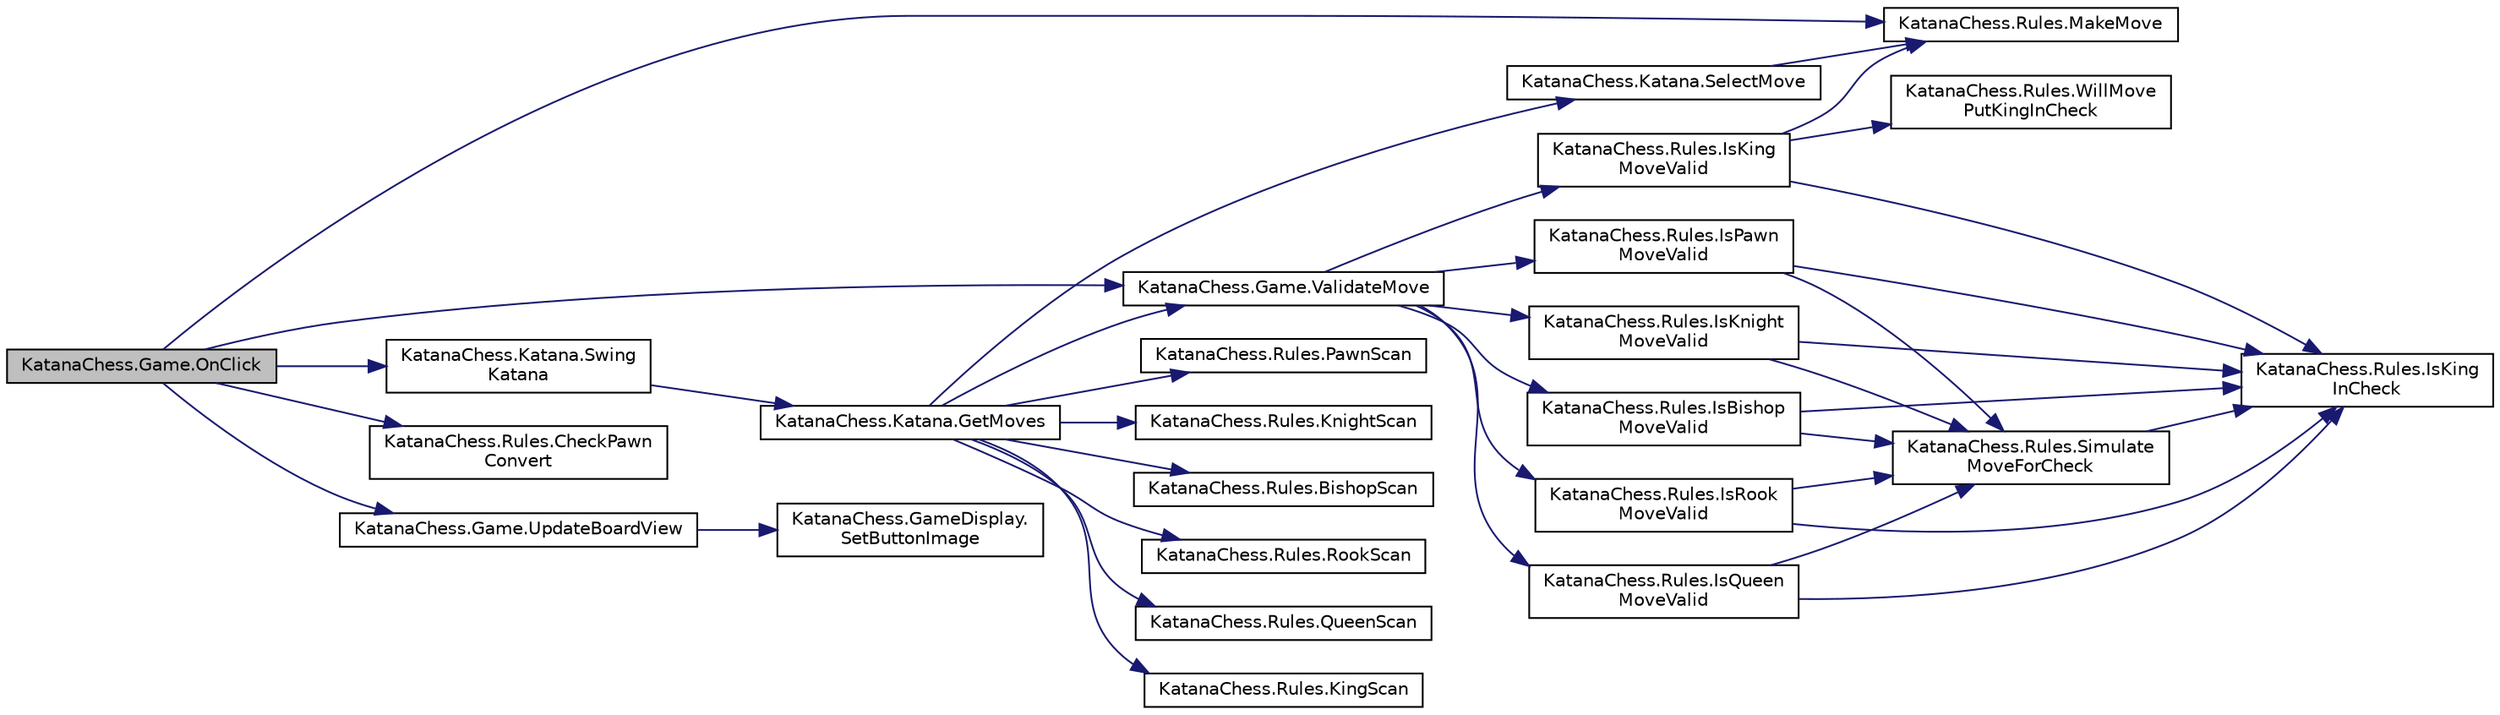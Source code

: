 digraph "KatanaChess.Game.OnClick"
{
  edge [fontname="Helvetica",fontsize="10",labelfontname="Helvetica",labelfontsize="10"];
  node [fontname="Helvetica",fontsize="10",shape=record];
  rankdir="LR";
  Node1 [label="KatanaChess.Game.OnClick",height=0.2,width=0.4,color="black", fillcolor="grey75", style="filled", fontcolor="black"];
  Node1 -> Node2 [color="midnightblue",fontsize="10",style="solid",fontname="Helvetica"];
  Node2 [label="KatanaChess.Game.ValidateMove",height=0.2,width=0.4,color="black", fillcolor="white", style="filled",URL="$class_katana_chess_1_1_game.html#a76ef6416a84152c22552f276888d6b0f"];
  Node2 -> Node3 [color="midnightblue",fontsize="10",style="solid",fontname="Helvetica"];
  Node3 [label="KatanaChess.Rules.IsPawn\lMoveValid",height=0.2,width=0.4,color="black", fillcolor="white", style="filled",URL="$class_katana_chess_1_1_rules.html#aaaaf3b80388d9215c70851859402d7f8"];
  Node3 -> Node4 [color="midnightblue",fontsize="10",style="solid",fontname="Helvetica"];
  Node4 [label="KatanaChess.Rules.IsKing\lInCheck",height=0.2,width=0.4,color="black", fillcolor="white", style="filled",URL="$class_katana_chess_1_1_rules.html#a33d5fb5e51ce6a9523e0cf00ba09fc01"];
  Node3 -> Node5 [color="midnightblue",fontsize="10",style="solid",fontname="Helvetica"];
  Node5 [label="KatanaChess.Rules.Simulate\lMoveForCheck",height=0.2,width=0.4,color="black", fillcolor="white", style="filled",URL="$class_katana_chess_1_1_rules.html#af7d04f68eb52a201e7471a2f5ab65e80"];
  Node5 -> Node4 [color="midnightblue",fontsize="10",style="solid",fontname="Helvetica"];
  Node2 -> Node6 [color="midnightblue",fontsize="10",style="solid",fontname="Helvetica"];
  Node6 [label="KatanaChess.Rules.IsKnight\lMoveValid",height=0.2,width=0.4,color="black", fillcolor="white", style="filled",URL="$class_katana_chess_1_1_rules.html#ad10c45d66335b0e78dd7f3d818cb0416"];
  Node6 -> Node4 [color="midnightblue",fontsize="10",style="solid",fontname="Helvetica"];
  Node6 -> Node5 [color="midnightblue",fontsize="10",style="solid",fontname="Helvetica"];
  Node2 -> Node7 [color="midnightblue",fontsize="10",style="solid",fontname="Helvetica"];
  Node7 [label="KatanaChess.Rules.IsBishop\lMoveValid",height=0.2,width=0.4,color="black", fillcolor="white", style="filled",URL="$class_katana_chess_1_1_rules.html#a7d955eb6c21100fc020f6f3375dc8285"];
  Node7 -> Node4 [color="midnightblue",fontsize="10",style="solid",fontname="Helvetica"];
  Node7 -> Node5 [color="midnightblue",fontsize="10",style="solid",fontname="Helvetica"];
  Node2 -> Node8 [color="midnightblue",fontsize="10",style="solid",fontname="Helvetica"];
  Node8 [label="KatanaChess.Rules.IsRook\lMoveValid",height=0.2,width=0.4,color="black", fillcolor="white", style="filled",URL="$class_katana_chess_1_1_rules.html#a569d1a0ef53473f013a49f745abfe2b6"];
  Node8 -> Node4 [color="midnightblue",fontsize="10",style="solid",fontname="Helvetica"];
  Node8 -> Node5 [color="midnightblue",fontsize="10",style="solid",fontname="Helvetica"];
  Node2 -> Node9 [color="midnightblue",fontsize="10",style="solid",fontname="Helvetica"];
  Node9 [label="KatanaChess.Rules.IsQueen\lMoveValid",height=0.2,width=0.4,color="black", fillcolor="white", style="filled",URL="$class_katana_chess_1_1_rules.html#a10d4db56c6074f6e5f19eab80b4c6d13"];
  Node9 -> Node4 [color="midnightblue",fontsize="10",style="solid",fontname="Helvetica"];
  Node9 -> Node5 [color="midnightblue",fontsize="10",style="solid",fontname="Helvetica"];
  Node2 -> Node10 [color="midnightblue",fontsize="10",style="solid",fontname="Helvetica"];
  Node10 [label="KatanaChess.Rules.IsKing\lMoveValid",height=0.2,width=0.4,color="black", fillcolor="white", style="filled",URL="$class_katana_chess_1_1_rules.html#aa9805bc25b39e556a277bf937b9673b9"];
  Node10 -> Node11 [color="midnightblue",fontsize="10",style="solid",fontname="Helvetica"];
  Node11 [label="KatanaChess.Rules.WillMove\lPutKingInCheck",height=0.2,width=0.4,color="black", fillcolor="white", style="filled",URL="$class_katana_chess_1_1_rules.html#a326b3fc1e39593a1262decd5d240e075"];
  Node10 -> Node4 [color="midnightblue",fontsize="10",style="solid",fontname="Helvetica"];
  Node10 -> Node12 [color="midnightblue",fontsize="10",style="solid",fontname="Helvetica"];
  Node12 [label="KatanaChess.Rules.MakeMove",height=0.2,width=0.4,color="black", fillcolor="white", style="filled",URL="$class_katana_chess_1_1_rules.html#a2fba8a2dfde97ad842ef5ee3430aca50"];
  Node1 -> Node12 [color="midnightblue",fontsize="10",style="solid",fontname="Helvetica"];
  Node1 -> Node13 [color="midnightblue",fontsize="10",style="solid",fontname="Helvetica"];
  Node13 [label="KatanaChess.Rules.CheckPawn\lConvert",height=0.2,width=0.4,color="black", fillcolor="white", style="filled",URL="$class_katana_chess_1_1_rules.html#ac692d3f181fedb91c8ac25911422b131"];
  Node1 -> Node14 [color="midnightblue",fontsize="10",style="solid",fontname="Helvetica"];
  Node14 [label="KatanaChess.Game.UpdateBoardView",height=0.2,width=0.4,color="black", fillcolor="white", style="filled",URL="$class_katana_chess_1_1_game.html#a1c6560cced84cbebdf83de6fe85e6914"];
  Node14 -> Node15 [color="midnightblue",fontsize="10",style="solid",fontname="Helvetica"];
  Node15 [label="KatanaChess.GameDisplay.\lSetButtonImage",height=0.2,width=0.4,color="black", fillcolor="white", style="filled",URL="$class_katana_chess_1_1_game_display.html#ae34f56c192481593197a0570e18497ca"];
  Node1 -> Node16 [color="midnightblue",fontsize="10",style="solid",fontname="Helvetica"];
  Node16 [label="KatanaChess.Katana.Swing\lKatana",height=0.2,width=0.4,color="black", fillcolor="white", style="filled",URL="$class_katana_chess_1_1_katana.html#a644eb213fa8655b5bd65a309030bcc40"];
  Node16 -> Node17 [color="midnightblue",fontsize="10",style="solid",fontname="Helvetica"];
  Node17 [label="KatanaChess.Katana.GetMoves",height=0.2,width=0.4,color="black", fillcolor="white", style="filled",URL="$class_katana_chess_1_1_katana.html#afe90b27349c5692d0ede318412b86e53"];
  Node17 -> Node2 [color="midnightblue",fontsize="10",style="solid",fontname="Helvetica"];
  Node17 -> Node18 [color="midnightblue",fontsize="10",style="solid",fontname="Helvetica"];
  Node18 [label="KatanaChess.Rules.PawnScan",height=0.2,width=0.4,color="black", fillcolor="white", style="filled",URL="$class_katana_chess_1_1_rules.html#a5046ac03d025ae53cde9805665787ea7"];
  Node17 -> Node19 [color="midnightblue",fontsize="10",style="solid",fontname="Helvetica"];
  Node19 [label="KatanaChess.Rules.KnightScan",height=0.2,width=0.4,color="black", fillcolor="white", style="filled",URL="$class_katana_chess_1_1_rules.html#a83be7d68e657161629815d7e45a932ef"];
  Node17 -> Node20 [color="midnightblue",fontsize="10",style="solid",fontname="Helvetica"];
  Node20 [label="KatanaChess.Rules.BishopScan",height=0.2,width=0.4,color="black", fillcolor="white", style="filled",URL="$class_katana_chess_1_1_rules.html#ae32d1ffd9fd23fa975a03f44d4c360aa"];
  Node17 -> Node21 [color="midnightblue",fontsize="10",style="solid",fontname="Helvetica"];
  Node21 [label="KatanaChess.Rules.RookScan",height=0.2,width=0.4,color="black", fillcolor="white", style="filled",URL="$class_katana_chess_1_1_rules.html#a206761683d11ea6378e137f7afa71581"];
  Node17 -> Node22 [color="midnightblue",fontsize="10",style="solid",fontname="Helvetica"];
  Node22 [label="KatanaChess.Rules.QueenScan",height=0.2,width=0.4,color="black", fillcolor="white", style="filled",URL="$class_katana_chess_1_1_rules.html#ac383709be554c718f29860fe6cf80ac3"];
  Node17 -> Node23 [color="midnightblue",fontsize="10",style="solid",fontname="Helvetica"];
  Node23 [label="KatanaChess.Rules.KingScan",height=0.2,width=0.4,color="black", fillcolor="white", style="filled",URL="$class_katana_chess_1_1_rules.html#ab0b74c838f02d15480d29b776bf1a0f3"];
  Node17 -> Node24 [color="midnightblue",fontsize="10",style="solid",fontname="Helvetica"];
  Node24 [label="KatanaChess.Katana.SelectMove",height=0.2,width=0.4,color="black", fillcolor="white", style="filled",URL="$class_katana_chess_1_1_katana.html#ad75b11cbfb04e06199b8622c3fd6daf3"];
  Node24 -> Node12 [color="midnightblue",fontsize="10",style="solid",fontname="Helvetica"];
}
